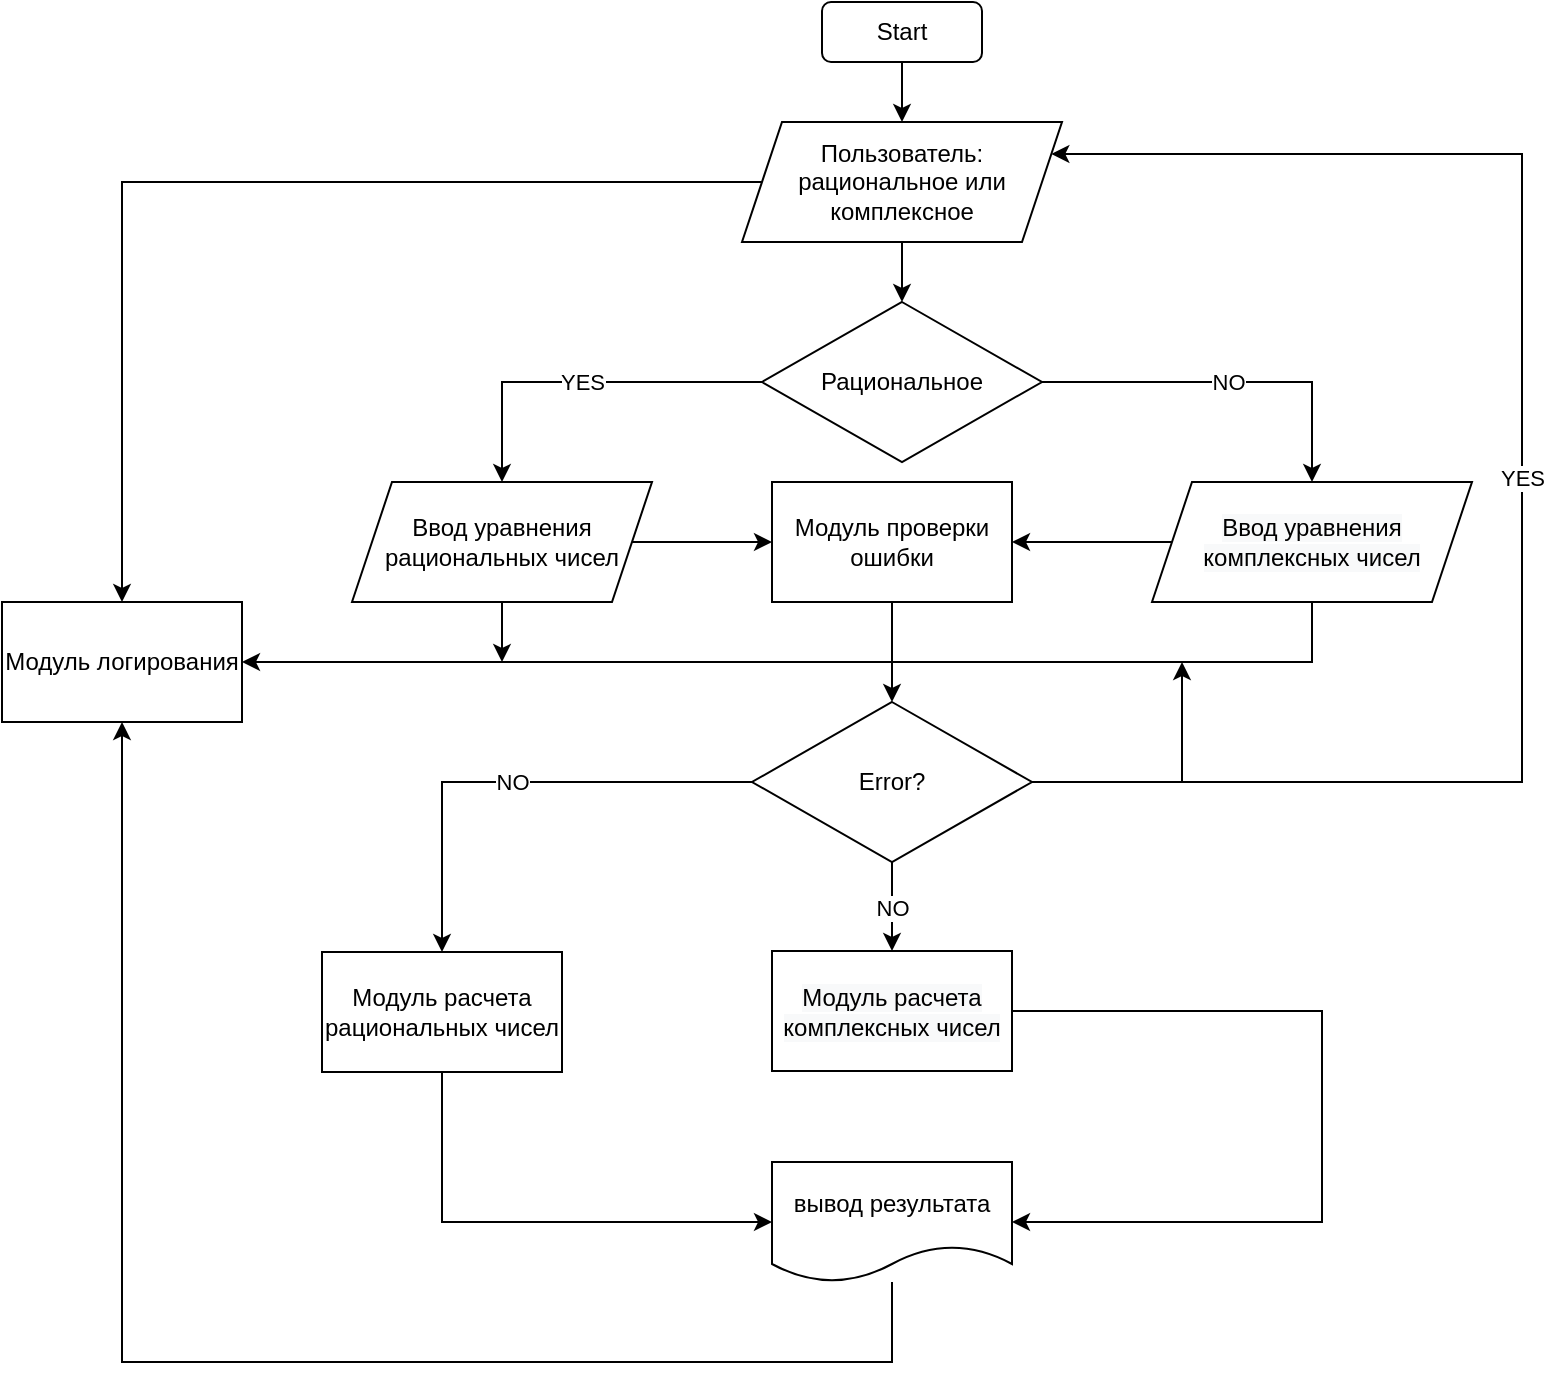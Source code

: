 <mxfile version="20.3.3" type="device"><diagram id="PxBKCyy24bDBrEUkt4dP" name="Страница 1"><mxGraphModel dx="1422" dy="794" grid="1" gridSize="10" guides="1" tooltips="1" connect="1" arrows="1" fold="1" page="1" pageScale="1" pageWidth="827" pageHeight="1169" math="0" shadow="0"><root><mxCell id="0"/><mxCell id="1" parent="0"/><mxCell id="JAN4Z2sakkz0-hRed00N-19" value="" style="edgeStyle=orthogonalEdgeStyle;rounded=0;orthogonalLoop=1;jettySize=auto;html=1;" edge="1" parent="1" source="JAN4Z2sakkz0-hRed00N-1" target="JAN4Z2sakkz0-hRed00N-2"><mxGeometry relative="1" as="geometry"/></mxCell><mxCell id="JAN4Z2sakkz0-hRed00N-1" value="Start" style="rounded=1;whiteSpace=wrap;html=1;" vertex="1" parent="1"><mxGeometry x="430" y="60" width="80" height="30" as="geometry"/></mxCell><mxCell id="JAN4Z2sakkz0-hRed00N-20" value="" style="edgeStyle=orthogonalEdgeStyle;rounded=0;orthogonalLoop=1;jettySize=auto;html=1;" edge="1" parent="1" source="JAN4Z2sakkz0-hRed00N-2" target="JAN4Z2sakkz0-hRed00N-3"><mxGeometry relative="1" as="geometry"/></mxCell><mxCell id="JAN4Z2sakkz0-hRed00N-34" style="edgeStyle=orthogonalEdgeStyle;rounded=0;orthogonalLoop=1;jettySize=auto;html=1;" edge="1" parent="1" source="JAN4Z2sakkz0-hRed00N-2" target="JAN4Z2sakkz0-hRed00N-32"><mxGeometry relative="1" as="geometry"/></mxCell><mxCell id="JAN4Z2sakkz0-hRed00N-2" value="Пользователь:&lt;br&gt;рациональное или комплексное" style="shape=parallelogram;perimeter=parallelogramPerimeter;whiteSpace=wrap;html=1;fixedSize=1;" vertex="1" parent="1"><mxGeometry x="390" y="120" width="160" height="60" as="geometry"/></mxCell><mxCell id="JAN4Z2sakkz0-hRed00N-8" value="YES" style="edgeStyle=orthogonalEdgeStyle;rounded=0;orthogonalLoop=1;jettySize=auto;html=1;" edge="1" parent="1" source="JAN4Z2sakkz0-hRed00N-3" target="JAN4Z2sakkz0-hRed00N-6"><mxGeometry relative="1" as="geometry"/></mxCell><mxCell id="JAN4Z2sakkz0-hRed00N-9" value="NO" style="edgeStyle=orthogonalEdgeStyle;rounded=0;orthogonalLoop=1;jettySize=auto;html=1;exitX=1;exitY=0.5;exitDx=0;exitDy=0;" edge="1" parent="1" source="JAN4Z2sakkz0-hRed00N-3" target="JAN4Z2sakkz0-hRed00N-7"><mxGeometry relative="1" as="geometry"/></mxCell><mxCell id="JAN4Z2sakkz0-hRed00N-3" value="Рациональное" style="rhombus;whiteSpace=wrap;html=1;" vertex="1" parent="1"><mxGeometry x="400" y="210" width="140" height="80" as="geometry"/></mxCell><mxCell id="JAN4Z2sakkz0-hRed00N-12" style="edgeStyle=orthogonalEdgeStyle;rounded=0;orthogonalLoop=1;jettySize=auto;html=1;entryX=0;entryY=0.5;entryDx=0;entryDy=0;" edge="1" parent="1" source="JAN4Z2sakkz0-hRed00N-6" target="JAN4Z2sakkz0-hRed00N-10"><mxGeometry relative="1" as="geometry"/></mxCell><mxCell id="JAN4Z2sakkz0-hRed00N-38" style="edgeStyle=orthogonalEdgeStyle;rounded=0;orthogonalLoop=1;jettySize=auto;html=1;" edge="1" parent="1" source="JAN4Z2sakkz0-hRed00N-6"><mxGeometry relative="1" as="geometry"><mxPoint x="270" y="390" as="targetPoint"/></mxGeometry></mxCell><mxCell id="JAN4Z2sakkz0-hRed00N-6" value="Ввод уравнения рациональных чисел" style="shape=parallelogram;perimeter=parallelogramPerimeter;whiteSpace=wrap;html=1;fixedSize=1;" vertex="1" parent="1"><mxGeometry x="195" y="300" width="150" height="60" as="geometry"/></mxCell><mxCell id="JAN4Z2sakkz0-hRed00N-11" style="edgeStyle=orthogonalEdgeStyle;rounded=0;orthogonalLoop=1;jettySize=auto;html=1;entryX=1;entryY=0.5;entryDx=0;entryDy=0;" edge="1" parent="1" source="JAN4Z2sakkz0-hRed00N-7" target="JAN4Z2sakkz0-hRed00N-10"><mxGeometry relative="1" as="geometry"/></mxCell><mxCell id="JAN4Z2sakkz0-hRed00N-37" style="edgeStyle=orthogonalEdgeStyle;rounded=0;orthogonalLoop=1;jettySize=auto;html=1;exitX=0.5;exitY=1;exitDx=0;exitDy=0;entryX=1;entryY=0.5;entryDx=0;entryDy=0;" edge="1" parent="1" source="JAN4Z2sakkz0-hRed00N-7" target="JAN4Z2sakkz0-hRed00N-32"><mxGeometry relative="1" as="geometry"/></mxCell><mxCell id="JAN4Z2sakkz0-hRed00N-7" value="&lt;span style=&quot;color: rgb(0, 0, 0); font-family: Helvetica; font-size: 12px; font-style: normal; font-variant-ligatures: normal; font-variant-caps: normal; font-weight: 400; letter-spacing: normal; orphans: 2; text-align: center; text-indent: 0px; text-transform: none; widows: 2; word-spacing: 0px; -webkit-text-stroke-width: 0px; background-color: rgb(248, 249, 250); text-decoration-thickness: initial; text-decoration-style: initial; text-decoration-color: initial; float: none; display: inline !important;&quot;&gt;Ввод уравнения комплексных чисел&lt;/span&gt;" style="shape=parallelogram;perimeter=parallelogramPerimeter;whiteSpace=wrap;html=1;fixedSize=1;" vertex="1" parent="1"><mxGeometry x="595" y="300" width="160" height="60" as="geometry"/></mxCell><mxCell id="JAN4Z2sakkz0-hRed00N-14" value="" style="edgeStyle=orthogonalEdgeStyle;rounded=0;orthogonalLoop=1;jettySize=auto;html=1;" edge="1" parent="1" source="JAN4Z2sakkz0-hRed00N-10" target="JAN4Z2sakkz0-hRed00N-13"><mxGeometry relative="1" as="geometry"/></mxCell><mxCell id="JAN4Z2sakkz0-hRed00N-10" value="Модуль проверки ошибки" style="rounded=0;whiteSpace=wrap;html=1;" vertex="1" parent="1"><mxGeometry x="405" y="300" width="120" height="60" as="geometry"/></mxCell><mxCell id="JAN4Z2sakkz0-hRed00N-16" value="NO" style="edgeStyle=orthogonalEdgeStyle;rounded=0;orthogonalLoop=1;jettySize=auto;html=1;" edge="1" parent="1" source="JAN4Z2sakkz0-hRed00N-13" target="JAN4Z2sakkz0-hRed00N-15"><mxGeometry relative="1" as="geometry"/></mxCell><mxCell id="JAN4Z2sakkz0-hRed00N-18" value="NO" style="edgeStyle=orthogonalEdgeStyle;rounded=0;orthogonalLoop=1;jettySize=auto;html=1;" edge="1" parent="1" source="JAN4Z2sakkz0-hRed00N-13" target="JAN4Z2sakkz0-hRed00N-17"><mxGeometry relative="1" as="geometry"/></mxCell><mxCell id="JAN4Z2sakkz0-hRed00N-29" value="YES" style="edgeStyle=orthogonalEdgeStyle;rounded=0;orthogonalLoop=1;jettySize=auto;html=1;entryX=1;entryY=0.25;entryDx=0;entryDy=0;" edge="1" parent="1" source="JAN4Z2sakkz0-hRed00N-13" target="JAN4Z2sakkz0-hRed00N-2"><mxGeometry relative="1" as="geometry"><Array as="points"><mxPoint x="780" y="450"/><mxPoint x="780" y="136"/></Array></mxGeometry></mxCell><mxCell id="JAN4Z2sakkz0-hRed00N-41" style="edgeStyle=orthogonalEdgeStyle;rounded=0;orthogonalLoop=1;jettySize=auto;html=1;" edge="1" parent="1"><mxGeometry relative="1" as="geometry"><mxPoint x="610" y="390" as="targetPoint"/><mxPoint x="620" y="450" as="sourcePoint"/><Array as="points"><mxPoint x="610" y="450"/></Array></mxGeometry></mxCell><mxCell id="JAN4Z2sakkz0-hRed00N-13" value="Error?" style="rhombus;whiteSpace=wrap;html=1;" vertex="1" parent="1"><mxGeometry x="395" y="410" width="140" height="80" as="geometry"/></mxCell><mxCell id="JAN4Z2sakkz0-hRed00N-24" style="edgeStyle=orthogonalEdgeStyle;rounded=0;orthogonalLoop=1;jettySize=auto;html=1;entryX=1;entryY=0.5;entryDx=0;entryDy=0;" edge="1" parent="1" source="JAN4Z2sakkz0-hRed00N-15" target="JAN4Z2sakkz0-hRed00N-21"><mxGeometry relative="1" as="geometry"><Array as="points"><mxPoint x="680" y="670"/></Array></mxGeometry></mxCell><mxCell id="JAN4Z2sakkz0-hRed00N-15" value="&lt;span style=&quot;color: rgb(0, 0, 0); font-family: Helvetica; font-size: 12px; font-style: normal; font-variant-ligatures: normal; font-variant-caps: normal; font-weight: 400; letter-spacing: normal; orphans: 2; text-align: center; text-indent: 0px; text-transform: none; widows: 2; word-spacing: 0px; -webkit-text-stroke-width: 0px; background-color: rgb(248, 249, 250); text-decoration-thickness: initial; text-decoration-style: initial; text-decoration-color: initial; float: none; display: inline !important;&quot;&gt;Модуль расчета комплексных чисел&lt;/span&gt;" style="whiteSpace=wrap;html=1;" vertex="1" parent="1"><mxGeometry x="405" y="534.5" width="120" height="60" as="geometry"/></mxCell><mxCell id="JAN4Z2sakkz0-hRed00N-23" style="edgeStyle=orthogonalEdgeStyle;rounded=0;orthogonalLoop=1;jettySize=auto;html=1;entryX=0;entryY=0.5;entryDx=0;entryDy=0;" edge="1" parent="1" source="JAN4Z2sakkz0-hRed00N-17" target="JAN4Z2sakkz0-hRed00N-21"><mxGeometry relative="1" as="geometry"><Array as="points"><mxPoint x="240" y="670"/></Array></mxGeometry></mxCell><mxCell id="JAN4Z2sakkz0-hRed00N-17" value="Модуль расчета рациональных чисел" style="whiteSpace=wrap;html=1;" vertex="1" parent="1"><mxGeometry x="180" y="535" width="120" height="60" as="geometry"/></mxCell><mxCell id="JAN4Z2sakkz0-hRed00N-40" style="edgeStyle=orthogonalEdgeStyle;rounded=0;orthogonalLoop=1;jettySize=auto;html=1;entryX=0.5;entryY=1;entryDx=0;entryDy=0;" edge="1" parent="1" source="JAN4Z2sakkz0-hRed00N-21" target="JAN4Z2sakkz0-hRed00N-32"><mxGeometry relative="1" as="geometry"><Array as="points"><mxPoint x="465" y="740"/><mxPoint x="80" y="740"/></Array></mxGeometry></mxCell><mxCell id="JAN4Z2sakkz0-hRed00N-21" value="вывод результата" style="shape=document;whiteSpace=wrap;html=1;boundedLbl=1;" vertex="1" parent="1"><mxGeometry x="405" y="640" width="120" height="60" as="geometry"/></mxCell><mxCell id="JAN4Z2sakkz0-hRed00N-32" value="Модуль логирования" style="rounded=0;whiteSpace=wrap;html=1;" vertex="1" parent="1"><mxGeometry x="20" y="360" width="120" height="60" as="geometry"/></mxCell></root></mxGraphModel></diagram></mxfile>